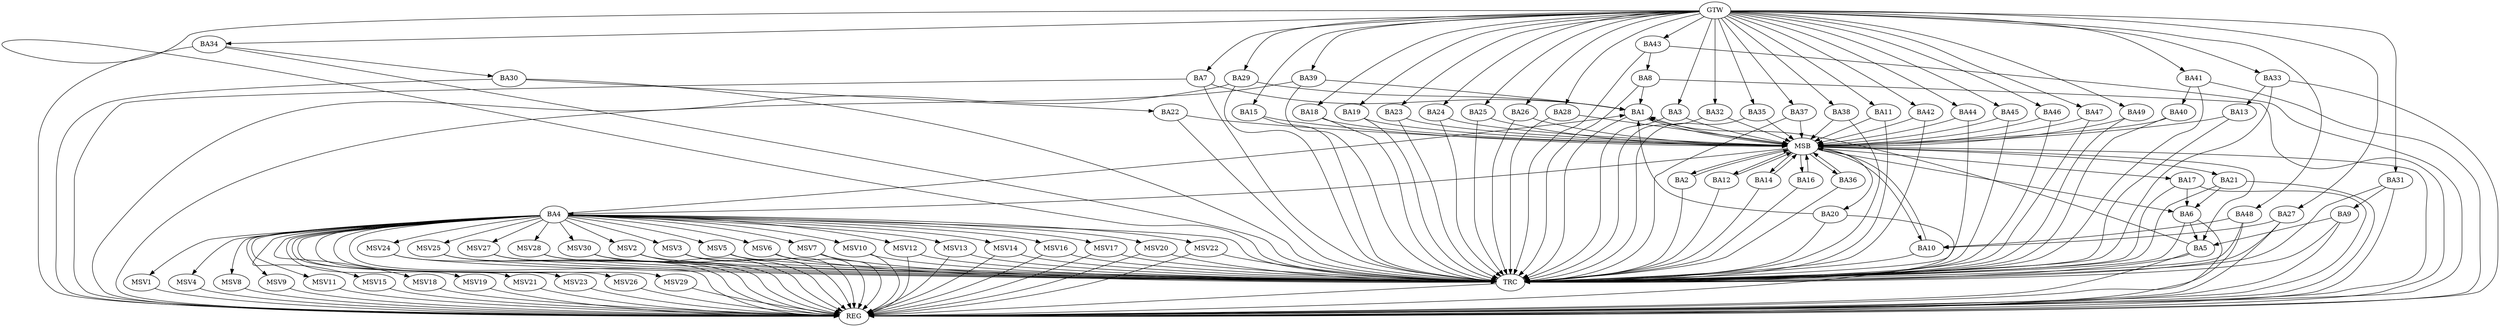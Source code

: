 strict digraph G {
  BA1 [ label="BA1" ];
  BA2 [ label="BA2" ];
  BA3 [ label="BA3" ];
  BA4 [ label="BA4" ];
  BA5 [ label="BA5" ];
  BA6 [ label="BA6" ];
  BA7 [ label="BA7" ];
  BA8 [ label="BA8" ];
  BA9 [ label="BA9" ];
  BA10 [ label="BA10" ];
  BA11 [ label="BA11" ];
  BA12 [ label="BA12" ];
  BA13 [ label="BA13" ];
  BA14 [ label="BA14" ];
  BA15 [ label="BA15" ];
  BA16 [ label="BA16" ];
  BA17 [ label="BA17" ];
  BA18 [ label="BA18" ];
  BA19 [ label="BA19" ];
  BA20 [ label="BA20" ];
  BA21 [ label="BA21" ];
  BA22 [ label="BA22" ];
  BA23 [ label="BA23" ];
  BA24 [ label="BA24" ];
  BA25 [ label="BA25" ];
  BA26 [ label="BA26" ];
  BA27 [ label="BA27" ];
  BA28 [ label="BA28" ];
  BA29 [ label="BA29" ];
  BA30 [ label="BA30" ];
  BA31 [ label="BA31" ];
  BA32 [ label="BA32" ];
  BA33 [ label="BA33" ];
  BA34 [ label="BA34" ];
  BA35 [ label="BA35" ];
  BA36 [ label="BA36" ];
  BA37 [ label="BA37" ];
  BA38 [ label="BA38" ];
  BA39 [ label="BA39" ];
  BA40 [ label="BA40" ];
  BA41 [ label="BA41" ];
  BA42 [ label="BA42" ];
  BA43 [ label="BA43" ];
  BA44 [ label="BA44" ];
  BA45 [ label="BA45" ];
  BA46 [ label="BA46" ];
  BA47 [ label="BA47" ];
  BA48 [ label="BA48" ];
  BA49 [ label="BA49" ];
  GTW [ label="GTW" ];
  REG [ label="REG" ];
  MSB [ label="MSB" ];
  TRC [ label="TRC" ];
  MSV1 [ label="MSV1" ];
  MSV2 [ label="MSV2" ];
  MSV3 [ label="MSV3" ];
  MSV4 [ label="MSV4" ];
  MSV5 [ label="MSV5" ];
  MSV6 [ label="MSV6" ];
  MSV7 [ label="MSV7" ];
  MSV8 [ label="MSV8" ];
  MSV9 [ label="MSV9" ];
  MSV10 [ label="MSV10" ];
  MSV11 [ label="MSV11" ];
  MSV12 [ label="MSV12" ];
  MSV13 [ label="MSV13" ];
  MSV14 [ label="MSV14" ];
  MSV15 [ label="MSV15" ];
  MSV16 [ label="MSV16" ];
  MSV17 [ label="MSV17" ];
  MSV18 [ label="MSV18" ];
  MSV19 [ label="MSV19" ];
  MSV20 [ label="MSV20" ];
  MSV21 [ label="MSV21" ];
  MSV22 [ label="MSV22" ];
  MSV23 [ label="MSV23" ];
  MSV24 [ label="MSV24" ];
  MSV25 [ label="MSV25" ];
  MSV26 [ label="MSV26" ];
  MSV27 [ label="MSV27" ];
  MSV28 [ label="MSV28" ];
  MSV29 [ label="MSV29" ];
  MSV30 [ label="MSV30" ];
  BA4 -> BA1;
  BA5 -> BA1;
  BA6 -> BA5;
  BA7 -> BA1;
  BA8 -> BA1;
  BA9 -> BA5;
  BA17 -> BA6;
  BA20 -> BA1;
  BA21 -> BA6;
  BA27 -> BA10;
  BA29 -> BA1;
  BA30 -> BA22;
  BA31 -> BA9;
  BA33 -> BA13;
  BA34 -> BA30;
  BA39 -> BA1;
  BA41 -> BA40;
  BA43 -> BA8;
  BA48 -> BA10;
  GTW -> BA3;
  GTW -> BA7;
  GTW -> BA11;
  GTW -> BA15;
  GTW -> BA18;
  GTW -> BA19;
  GTW -> BA23;
  GTW -> BA24;
  GTW -> BA25;
  GTW -> BA26;
  GTW -> BA27;
  GTW -> BA28;
  GTW -> BA29;
  GTW -> BA31;
  GTW -> BA32;
  GTW -> BA33;
  GTW -> BA34;
  GTW -> BA35;
  GTW -> BA37;
  GTW -> BA38;
  GTW -> BA39;
  GTW -> BA41;
  GTW -> BA42;
  GTW -> BA43;
  GTW -> BA44;
  GTW -> BA45;
  GTW -> BA46;
  GTW -> BA47;
  GTW -> BA48;
  GTW -> BA49;
  BA4 -> REG;
  BA5 -> REG;
  BA6 -> REG;
  BA7 -> REG;
  BA8 -> REG;
  BA9 -> REG;
  BA17 -> REG;
  BA20 -> REG;
  BA21 -> REG;
  BA27 -> REG;
  BA29 -> REG;
  BA30 -> REG;
  BA31 -> REG;
  BA33 -> REG;
  BA34 -> REG;
  BA39 -> REG;
  BA41 -> REG;
  BA43 -> REG;
  BA48 -> REG;
  BA1 -> MSB;
  MSB -> BA2;
  MSB -> REG;
  BA2 -> MSB;
  MSB -> BA1;
  BA3 -> MSB;
  BA10 -> MSB;
  BA11 -> MSB;
  MSB -> BA6;
  BA12 -> MSB;
  MSB -> BA10;
  BA13 -> MSB;
  BA14 -> MSB;
  BA15 -> MSB;
  BA16 -> MSB;
  MSB -> BA14;
  BA18 -> MSB;
  MSB -> BA5;
  BA19 -> MSB;
  BA22 -> MSB;
  MSB -> BA20;
  BA23 -> MSB;
  MSB -> BA16;
  BA24 -> MSB;
  BA25 -> MSB;
  BA26 -> MSB;
  BA28 -> MSB;
  MSB -> BA12;
  BA32 -> MSB;
  MSB -> BA17;
  BA35 -> MSB;
  BA36 -> MSB;
  MSB -> BA21;
  BA37 -> MSB;
  BA38 -> MSB;
  MSB -> BA4;
  BA40 -> MSB;
  BA42 -> MSB;
  BA44 -> MSB;
  MSB -> BA36;
  BA45 -> MSB;
  BA46 -> MSB;
  BA47 -> MSB;
  BA49 -> MSB;
  BA1 -> TRC;
  BA2 -> TRC;
  BA3 -> TRC;
  BA4 -> TRC;
  BA5 -> TRC;
  BA6 -> TRC;
  BA7 -> TRC;
  BA8 -> TRC;
  BA9 -> TRC;
  BA10 -> TRC;
  BA11 -> TRC;
  BA12 -> TRC;
  BA13 -> TRC;
  BA14 -> TRC;
  BA15 -> TRC;
  BA16 -> TRC;
  BA17 -> TRC;
  BA18 -> TRC;
  BA19 -> TRC;
  BA20 -> TRC;
  BA21 -> TRC;
  BA22 -> TRC;
  BA23 -> TRC;
  BA24 -> TRC;
  BA25 -> TRC;
  BA26 -> TRC;
  BA27 -> TRC;
  BA28 -> TRC;
  BA29 -> TRC;
  BA30 -> TRC;
  BA31 -> TRC;
  BA32 -> TRC;
  BA33 -> TRC;
  BA34 -> TRC;
  BA35 -> TRC;
  BA36 -> TRC;
  BA37 -> TRC;
  BA38 -> TRC;
  BA39 -> TRC;
  BA40 -> TRC;
  BA41 -> TRC;
  BA42 -> TRC;
  BA43 -> TRC;
  BA44 -> TRC;
  BA45 -> TRC;
  BA46 -> TRC;
  BA47 -> TRC;
  BA48 -> TRC;
  BA49 -> TRC;
  GTW -> TRC;
  TRC -> REG;
  BA4 -> MSV1;
  BA4 -> MSV2;
  MSV1 -> REG;
  MSV2 -> REG;
  MSV2 -> TRC;
  BA4 -> MSV3;
  BA4 -> MSV4;
  BA4 -> MSV5;
  MSV3 -> REG;
  MSV3 -> TRC;
  MSV4 -> REG;
  MSV5 -> REG;
  MSV5 -> TRC;
  BA4 -> MSV6;
  BA4 -> MSV7;
  BA4 -> MSV8;
  BA4 -> MSV9;
  MSV6 -> REG;
  MSV6 -> TRC;
  MSV7 -> REG;
  MSV7 -> TRC;
  MSV8 -> REG;
  MSV9 -> REG;
  BA4 -> MSV10;
  MSV10 -> REG;
  MSV10 -> TRC;
  BA4 -> MSV11;
  MSV11 -> REG;
  BA4 -> MSV12;
  BA4 -> MSV13;
  BA4 -> MSV14;
  BA4 -> MSV15;
  MSV12 -> REG;
  MSV12 -> TRC;
  MSV13 -> REG;
  MSV13 -> TRC;
  MSV14 -> REG;
  MSV14 -> TRC;
  MSV15 -> REG;
  BA4 -> MSV16;
  MSV16 -> REG;
  MSV16 -> TRC;
  BA4 -> MSV17;
  BA4 -> MSV18;
  BA4 -> MSV19;
  MSV17 -> REG;
  MSV17 -> TRC;
  MSV18 -> REG;
  MSV19 -> REG;
  BA4 -> MSV20;
  BA4 -> MSV21;
  MSV20 -> REG;
  MSV20 -> TRC;
  MSV21 -> REG;
  BA4 -> MSV22;
  MSV22 -> REG;
  MSV22 -> TRC;
  BA4 -> MSV23;
  BA4 -> MSV24;
  BA4 -> MSV25;
  MSV23 -> REG;
  MSV24 -> REG;
  MSV24 -> TRC;
  MSV25 -> REG;
  MSV25 -> TRC;
  BA4 -> MSV26;
  MSV26 -> REG;
  BA4 -> MSV27;
  BA4 -> MSV28;
  BA4 -> MSV29;
  BA4 -> MSV30;
  MSV27 -> REG;
  MSV27 -> TRC;
  MSV28 -> REG;
  MSV28 -> TRC;
  MSV29 -> REG;
  MSV30 -> REG;
  MSV30 -> TRC;
}

